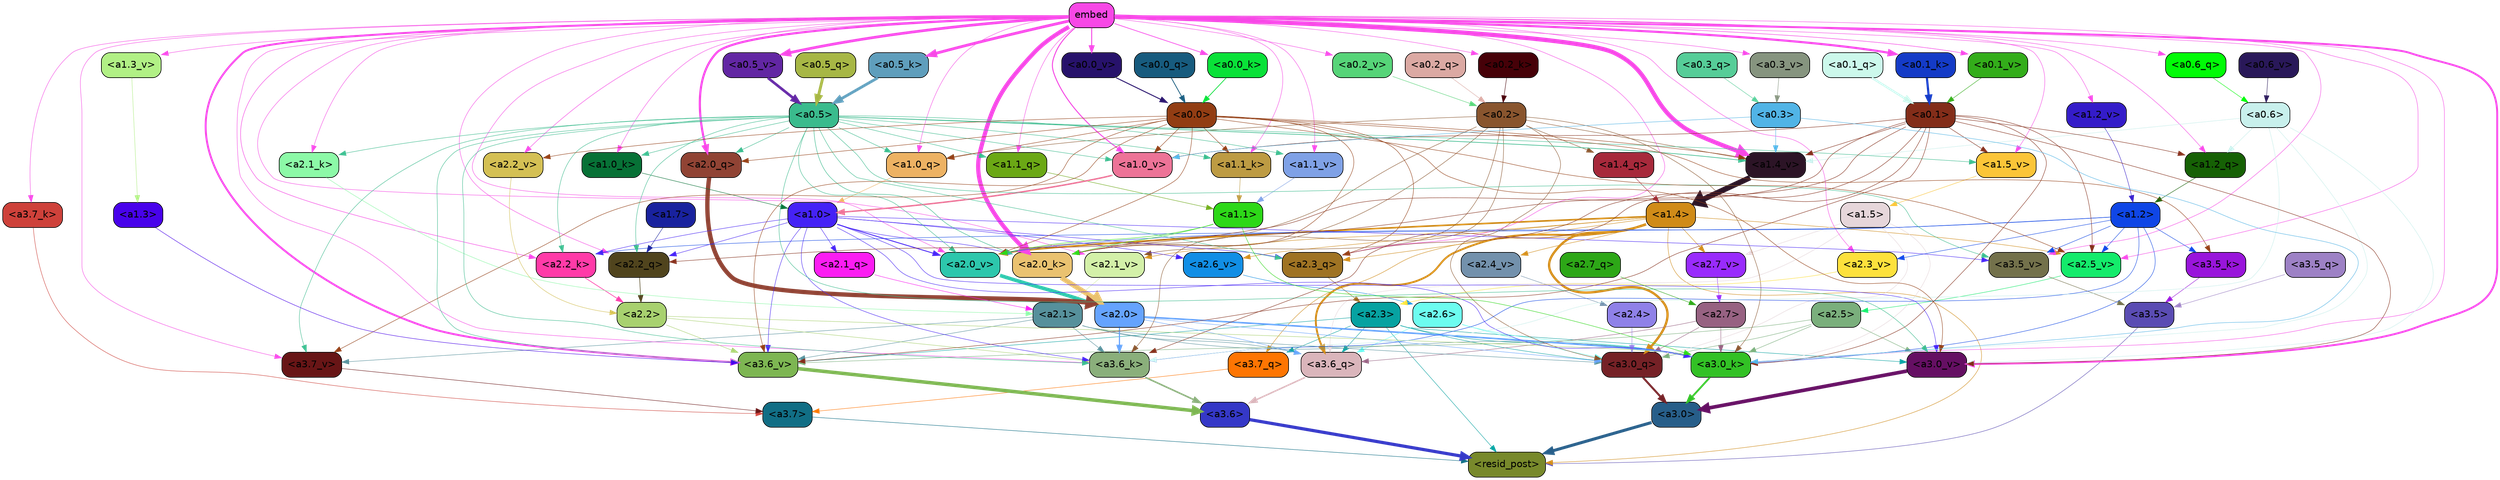 strict digraph "" {
	graph [bgcolor=transparent,
		layout=dot,
		overlap=false,
		splines=true
	];
	"<a3.7>"	[color=black,
		fillcolor="#116e85",
		fontname=Helvetica,
		shape=box,
		style="filled, rounded"];
	"<resid_post>"	[color=black,
		fillcolor="#78892b",
		fontname=Helvetica,
		shape=box,
		style="filled, rounded"];
	"<a3.7>" -> "<resid_post>"	[color="#116e85",
		penwidth=0.6239100098609924];
	"<a3.6>"	[color=black,
		fillcolor="#3538c7",
		fontname=Helvetica,
		shape=box,
		style="filled, rounded"];
	"<a3.6>" -> "<resid_post>"	[color="#3538c7",
		penwidth=4.569062113761902];
	"<a3.5>"	[color=black,
		fillcolor="#5a4cb3",
		fontname=Helvetica,
		shape=box,
		style="filled, rounded"];
	"<a3.5>" -> "<resid_post>"	[color="#5a4cb3",
		penwidth=0.6];
	"<a3.0>"	[color=black,
		fillcolor="#275e89",
		fontname=Helvetica,
		shape=box,
		style="filled, rounded"];
	"<a3.0>" -> "<resid_post>"	[color="#275e89",
		penwidth=4.283544182777405];
	"<a2.3>"	[color=black,
		fillcolor="#07a2a1",
		fontname=Helvetica,
		shape=box,
		style="filled, rounded"];
	"<a2.3>" -> "<resid_post>"	[color="#07a2a1",
		penwidth=0.6];
	"<a3.7_q>"	[color=black,
		fillcolor="#fe7502",
		fontname=Helvetica,
		shape=box,
		style="filled, rounded"];
	"<a2.3>" -> "<a3.7_q>"	[color="#07a2a1",
		penwidth=0.6];
	"<a3.6_q>"	[color=black,
		fillcolor="#dab5bb",
		fontname=Helvetica,
		shape=box,
		style="filled, rounded"];
	"<a2.3>" -> "<a3.6_q>"	[color="#07a2a1",
		penwidth=0.6];
	"<a3.0_q>"	[color=black,
		fillcolor="#752126",
		fontname=Helvetica,
		shape=box,
		style="filled, rounded"];
	"<a2.3>" -> "<a3.0_q>"	[color="#07a2a1",
		penwidth=0.6];
	"<a3.0_k>"	[color=black,
		fillcolor="#32c125",
		fontname=Helvetica,
		shape=box,
		style="filled, rounded"];
	"<a2.3>" -> "<a3.0_k>"	[color="#07a2a1",
		penwidth=0.6];
	"<a3.6_v>"	[color=black,
		fillcolor="#7db652",
		fontname=Helvetica,
		shape=box,
		style="filled, rounded"];
	"<a2.3>" -> "<a3.6_v>"	[color="#07a2a1",
		penwidth=0.6];
	"<a3.0_v>"	[color=black,
		fillcolor="#650f63",
		fontname=Helvetica,
		shape=box,
		style="filled, rounded"];
	"<a2.3>" -> "<a3.0_v>"	[color="#07a2a1",
		penwidth=0.6];
	"<a1.4>"	[color=black,
		fillcolor="#d08b18",
		fontname=Helvetica,
		shape=box,
		style="filled, rounded"];
	"<a1.4>" -> "<resid_post>"	[color="#d08b18",
		penwidth=0.6];
	"<a1.4>" -> "<a3.7_q>"	[color="#d08b18",
		penwidth=0.6];
	"<a1.4>" -> "<a3.6_q>"	[color="#d08b18",
		penwidth=2.6908124685287476];
	"<a1.4>" -> "<a3.0_q>"	[color="#d08b18",
		penwidth=3.32076895236969];
	"<a2.3_q>"	[color=black,
		fillcolor="#9f7323",
		fontname=Helvetica,
		shape=box,
		style="filled, rounded"];
	"<a1.4>" -> "<a2.3_q>"	[color="#d08b18",
		penwidth=0.6];
	"<a2.7_v>"	[color=black,
		fillcolor="#992bfc",
		fontname=Helvetica,
		shape=box,
		style="filled, rounded"];
	"<a1.4>" -> "<a2.7_v>"	[color="#d08b18",
		penwidth=0.6];
	"<a2.6_v>"	[color=black,
		fillcolor="#118ee5",
		fontname=Helvetica,
		shape=box,
		style="filled, rounded"];
	"<a1.4>" -> "<a2.6_v>"	[color="#d08b18",
		penwidth=0.6];
	"<a2.5_v>"	[color=black,
		fillcolor="#14eb6b",
		fontname=Helvetica,
		shape=box,
		style="filled, rounded"];
	"<a1.4>" -> "<a2.5_v>"	[color="#d08b18",
		penwidth=0.6];
	"<a2.4_v>"	[color=black,
		fillcolor="#7391ac",
		fontname=Helvetica,
		shape=box,
		style="filled, rounded"];
	"<a1.4>" -> "<a2.4_v>"	[color="#d08b18",
		penwidth=0.6];
	"<a2.1_v>"	[color=black,
		fillcolor="#d3f0a8",
		fontname=Helvetica,
		shape=box,
		style="filled, rounded"];
	"<a1.4>" -> "<a2.1_v>"	[color="#d08b18",
		penwidth=0.6];
	"<a2.0_v>"	[color=black,
		fillcolor="#2dc7ac",
		fontname=Helvetica,
		shape=box,
		style="filled, rounded"];
	"<a1.4>" -> "<a2.0_v>"	[color="#d08b18",
		penwidth=2.3065454959869385];
	"<a3.7_q>" -> "<a3.7>"	[color="#fe7502",
		penwidth=0.6];
	"<a3.6_q>" -> "<a3.6>"	[color="#dab5bb",
		penwidth=2.03758105635643];
	"<a3.5_q>"	[color=black,
		fillcolor="#9d81c5",
		fontname=Helvetica,
		shape=box,
		style="filled, rounded"];
	"<a3.5_q>" -> "<a3.5>"	[color="#9d81c5",
		penwidth=0.6];
	"<a3.0_q>" -> "<a3.0>"	[color="#752126",
		penwidth=2.8638100624084473];
	"<a3.7_k>"	[color=black,
		fillcolor="#ce413a",
		fontname=Helvetica,
		shape=box,
		style="filled, rounded"];
	"<a3.7_k>" -> "<a3.7>"	[color="#ce413a",
		penwidth=0.6];
	"<a3.6_k>"	[color=black,
		fillcolor="#8aaf7b",
		fontname=Helvetica,
		shape=box,
		style="filled, rounded"];
	"<a3.6_k>" -> "<a3.6>"	[color="#8aaf7b",
		penwidth=2.174198240041733];
	"<a3.5_k>"	[color=black,
		fillcolor="#9915db",
		fontname=Helvetica,
		shape=box,
		style="filled, rounded"];
	"<a3.5_k>" -> "<a3.5>"	[color="#9915db",
		penwidth=0.6];
	"<a3.0_k>" -> "<a3.0>"	[color="#32c125",
		penwidth=2.6274144649505615];
	"<a3.7_v>"	[color=black,
		fillcolor="#681516",
		fontname=Helvetica,
		shape=box,
		style="filled, rounded"];
	"<a3.7_v>" -> "<a3.7>"	[color="#681516",
		penwidth=0.6];
	"<a3.6_v>" -> "<a3.6>"	[color="#7db652",
		penwidth=5.002329230308533];
	"<a3.5_v>"	[color=black,
		fillcolor="#73714b",
		fontname=Helvetica,
		shape=box,
		style="filled, rounded"];
	"<a3.5_v>" -> "<a3.5>"	[color="#73714b",
		penwidth=0.6];
	"<a3.0_v>" -> "<a3.0>"	[color="#650f63",
		penwidth=5.188832879066467];
	"<a2.7>"	[color=black,
		fillcolor="#976282",
		fontname=Helvetica,
		shape=box,
		style="filled, rounded"];
	"<a2.7>" -> "<a3.6_q>"	[color="#976282",
		penwidth=0.6];
	"<a2.7>" -> "<a3.0_q>"	[color="#976282",
		penwidth=0.6];
	"<a2.7>" -> "<a3.0_k>"	[color="#976282",
		penwidth=0.6];
	"<a2.6>"	[color=black,
		fillcolor="#6cfcef",
		fontname=Helvetica,
		shape=box,
		style="filled, rounded"];
	"<a2.6>" -> "<a3.6_q>"	[color="#6cfcef",
		penwidth=0.6];
	"<a2.6>" -> "<a3.0_q>"	[color="#6cfcef",
		penwidth=0.6];
	"<a2.6>" -> "<a3.0_k>"	[color="#6cfcef",
		penwidth=0.6];
	"<a2.1>"	[color=black,
		fillcolor="#56909b",
		fontname=Helvetica,
		shape=box,
		style="filled, rounded"];
	"<a2.1>" -> "<a3.6_q>"	[color="#56909b",
		penwidth=0.6];
	"<a2.1>" -> "<a3.0_q>"	[color="#56909b",
		penwidth=0.6];
	"<a2.1>" -> "<a3.6_k>"	[color="#56909b",
		penwidth=0.6];
	"<a2.1>" -> "<a3.0_k>"	[color="#56909b",
		penwidth=0.6];
	"<a2.1>" -> "<a3.7_v>"	[color="#56909b",
		penwidth=0.6];
	"<a2.1>" -> "<a3.6_v>"	[color="#56909b",
		penwidth=0.6];
	"<a2.0>"	[color=black,
		fillcolor="#65a3fe",
		fontname=Helvetica,
		shape=box,
		style="filled, rounded"];
	"<a2.0>" -> "<a3.6_q>"	[color="#65a3fe",
		penwidth=0.6];
	"<a2.0>" -> "<a3.0_q>"	[color="#65a3fe",
		penwidth=0.6];
	"<a2.0>" -> "<a3.6_k>"	[color="#65a3fe",
		penwidth=1.6254686117172241];
	"<a2.0>" -> "<a3.0_k>"	[color="#65a3fe",
		penwidth=2.182972814887762];
	"<a1.5>"	[color=black,
		fillcolor="#e6d6da",
		fontname=Helvetica,
		shape=box,
		style="filled, rounded"];
	"<a1.5>" -> "<a3.6_q>"	[color="#e6d6da",
		penwidth=0.6];
	"<a1.5>" -> "<a3.0_q>"	[color="#e6d6da",
		penwidth=0.6];
	"<a1.5>" -> "<a3.0_k>"	[color="#e6d6da",
		penwidth=0.6];
	"<a1.5>" -> "<a2.7_v>"	[color="#e6d6da",
		penwidth=0.6];
	"<a2.5>"	[color=black,
		fillcolor="#7aaf7c",
		fontname=Helvetica,
		shape=box,
		style="filled, rounded"];
	"<a2.5>" -> "<a3.0_q>"	[color="#7aaf7c",
		penwidth=0.6];
	"<a2.5>" -> "<a3.0_k>"	[color="#7aaf7c",
		penwidth=0.6];
	"<a2.5>" -> "<a3.6_v>"	[color="#7aaf7c",
		penwidth=0.6];
	"<a2.5>" -> "<a3.0_v>"	[color="#7aaf7c",
		penwidth=0.6];
	"<a2.4>"	[color=black,
		fillcolor="#8f81e8",
		fontname=Helvetica,
		shape=box,
		style="filled, rounded"];
	"<a2.4>" -> "<a3.0_q>"	[color="#8f81e8",
		penwidth=0.6];
	"<a0.2>"	[color=black,
		fillcolor="#89552e",
		fontname=Helvetica,
		shape=box,
		style="filled, rounded"];
	"<a0.2>" -> "<a3.0_q>"	[color="#89552e",
		penwidth=0.6];
	"<a0.2>" -> "<a3.6_k>"	[color="#89552e",
		penwidth=0.6];
	"<a0.2>" -> "<a3.0_k>"	[color="#89552e",
		penwidth=0.6];
	"<a2.0_k>"	[color=black,
		fillcolor="#eac270",
		fontname=Helvetica,
		shape=box,
		style="filled, rounded"];
	"<a0.2>" -> "<a2.0_k>"	[color="#89552e",
		penwidth=0.6];
	"<a0.2>" -> "<a2.1_v>"	[color="#89552e",
		penwidth=0.6];
	"<a0.2>" -> "<a2.0_v>"	[color="#89552e",
		penwidth=0.6];
	"<a1.4_q>"	[color=black,
		fillcolor="#a7293b",
		fontname=Helvetica,
		shape=box,
		style="filled, rounded"];
	"<a0.2>" -> "<a1.4_q>"	[color="#89552e",
		penwidth=0.6];
	"<a1.0_q>"	[color=black,
		fillcolor="#edb263",
		fontname=Helvetica,
		shape=box,
		style="filled, rounded"];
	"<a0.2>" -> "<a1.0_q>"	[color="#89552e",
		penwidth=0.6];
	"<a1.4_v>"	[color=black,
		fillcolor="#2c1426",
		fontname=Helvetica,
		shape=box,
		style="filled, rounded"];
	"<a0.2>" -> "<a1.4_v>"	[color="#89552e",
		penwidth=0.6];
	embed	[color=black,
		fillcolor="#f748e6",
		fontname=Helvetica,
		shape=box,
		style="filled, rounded"];
	embed -> "<a3.7_k>"	[color="#f748e6",
		penwidth=0.6];
	embed -> "<a3.6_k>"	[color="#f748e6",
		penwidth=0.6];
	embed -> "<a3.0_k>"	[color="#f748e6",
		penwidth=0.6];
	embed -> "<a3.7_v>"	[color="#f748e6",
		penwidth=0.6];
	embed -> "<a3.6_v>"	[color="#f748e6",
		penwidth=2.809220314025879];
	embed -> "<a3.5_v>"	[color="#f748e6",
		penwidth=0.6];
	embed -> "<a3.0_v>"	[color="#f748e6",
		penwidth=2.754121422767639];
	embed -> "<a2.3_q>"	[color="#f748e6",
		penwidth=0.6];
	"<a2.2_q>"	[color=black,
		fillcolor="#50441d",
		fontname=Helvetica,
		shape=box,
		style="filled, rounded"];
	embed -> "<a2.2_q>"	[color="#f748e6",
		penwidth=0.6];
	"<a2.0_q>"	[color=black,
		fillcolor="#904334",
		fontname=Helvetica,
		shape=box,
		style="filled, rounded"];
	embed -> "<a2.0_q>"	[color="#f748e6",
		penwidth=3.102177858352661];
	"<a2.2_k>"	[color=black,
		fillcolor="#ff3ba8",
		fontname=Helvetica,
		shape=box,
		style="filled, rounded"];
	embed -> "<a2.2_k>"	[color="#f748e6",
		penwidth=0.6805839538574219];
	"<a2.1_k>"	[color=black,
		fillcolor="#8cf9a7",
		fontname=Helvetica,
		shape=box,
		style="filled, rounded"];
	embed -> "<a2.1_k>"	[color="#f748e6",
		penwidth=0.6];
	embed -> "<a2.0_k>"	[color="#f748e6",
		penwidth=5.977519929409027];
	embed -> "<a2.5_v>"	[color="#f748e6",
		penwidth=0.6];
	"<a2.3_v>"	[color=black,
		fillcolor="#fde13c",
		fontname=Helvetica,
		shape=box,
		style="filled, rounded"];
	embed -> "<a2.3_v>"	[color="#f748e6",
		penwidth=0.6];
	"<a2.2_v>"	[color=black,
		fillcolor="#d4c054",
		fontname=Helvetica,
		shape=box,
		style="filled, rounded"];
	embed -> "<a2.2_v>"	[color="#f748e6",
		penwidth=0.6436443328857422];
	embed -> "<a2.1_v>"	[color="#f748e6",
		penwidth=0.6];
	embed -> "<a2.0_v>"	[color="#f748e6",
		penwidth=0.6];
	"<a1.2_q>"	[color=black,
		fillcolor="#166105",
		fontname=Helvetica,
		shape=box,
		style="filled, rounded"];
	embed -> "<a1.2_q>"	[color="#f748e6",
		penwidth=0.6224298477172852];
	"<a1.1_q>"	[color=black,
		fillcolor="#6ba815",
		fontname=Helvetica,
		shape=box,
		style="filled, rounded"];
	embed -> "<a1.1_q>"	[color="#f748e6",
		penwidth=0.6];
	embed -> "<a1.0_q>"	[color="#f748e6",
		penwidth=0.6];
	"<a1.1_k>"	[color=black,
		fillcolor="#bd9b43",
		fontname=Helvetica,
		shape=box,
		style="filled, rounded"];
	embed -> "<a1.1_k>"	[color="#f748e6",
		penwidth=0.6];
	"<a1.0_k>"	[color=black,
		fillcolor="#077136",
		fontname=Helvetica,
		shape=box,
		style="filled, rounded"];
	embed -> "<a1.0_k>"	[color="#f748e6",
		penwidth=0.6];
	"<a1.5_v>"	[color=black,
		fillcolor="#fbc538",
		fontname=Helvetica,
		shape=box,
		style="filled, rounded"];
	embed -> "<a1.5_v>"	[color="#f748e6",
		penwidth=0.6];
	embed -> "<a1.4_v>"	[color="#f748e6",
		penwidth=6.155339062213898];
	"<a1.3_v>"	[color=black,
		fillcolor="#b1f085",
		fontname=Helvetica,
		shape=box,
		style="filled, rounded"];
	embed -> "<a1.3_v>"	[color="#f748e6",
		penwidth=0.6];
	"<a1.2_v>"	[color=black,
		fillcolor="#341cc9",
		fontname=Helvetica,
		shape=box,
		style="filled, rounded"];
	embed -> "<a1.2_v>"	[color="#f748e6",
		penwidth=0.6];
	"<a1.1_v>"	[color=black,
		fillcolor="#7fa1e6",
		fontname=Helvetica,
		shape=box,
		style="filled, rounded"];
	embed -> "<a1.1_v>"	[color="#f748e6",
		penwidth=0.6];
	"<a1.0_v>"	[color=black,
		fillcolor="#ed7397",
		fontname=Helvetica,
		shape=box,
		style="filled, rounded"];
	embed -> "<a1.0_v>"	[color="#f748e6",
		penwidth=1.3890299797058105];
	"<a0.6_q>"	[color=black,
		fillcolor="#01fb07",
		fontname=Helvetica,
		shape=box,
		style="filled, rounded"];
	embed -> "<a0.6_q>"	[color="#f748e6",
		penwidth=0.6];
	"<a0.5_k>"	[color=black,
		fillcolor="#5f9ebc",
		fontname=Helvetica,
		shape=box,
		style="filled, rounded"];
	embed -> "<a0.5_k>"	[color="#f748e6",
		penwidth=3.961596131324768];
	"<a0.2_k>"	[color=black,
		fillcolor="#460108",
		fontname=Helvetica,
		shape=box,
		style="filled, rounded"];
	embed -> "<a0.2_k>"	[color="#f748e6",
		penwidth=0.6];
	"<a0.1_k>"	[color=black,
		fillcolor="#143bc7",
		fontname=Helvetica,
		shape=box,
		style="filled, rounded"];
	embed -> "<a0.1_k>"	[color="#f748e6",
		penwidth=3.0873727798461914];
	"<a0.0_k>"	[color=black,
		fillcolor="#09e138",
		fontname=Helvetica,
		shape=box,
		style="filled, rounded"];
	embed -> "<a0.0_k>"	[color="#f748e6",
		penwidth=1.0056166648864746];
	"<a0.5_v>"	[color=black,
		fillcolor="#6226a3",
		fontname=Helvetica,
		shape=box,
		style="filled, rounded"];
	embed -> "<a0.5_v>"	[color="#f748e6",
		penwidth=3.8657681941986084];
	"<a0.3_v>"	[color=black,
		fillcolor="#86947f",
		fontname=Helvetica,
		shape=box,
		style="filled, rounded"];
	embed -> "<a0.3_v>"	[color="#f748e6",
		penwidth=0.6];
	"<a0.2_v>"	[color=black,
		fillcolor="#56d478",
		fontname=Helvetica,
		shape=box,
		style="filled, rounded"];
	embed -> "<a0.2_v>"	[color="#f748e6",
		penwidth=0.6];
	"<a0.1_v>"	[color=black,
		fillcolor="#33ad1a",
		fontname=Helvetica,
		shape=box,
		style="filled, rounded"];
	embed -> "<a0.1_v>"	[color="#f748e6",
		penwidth=0.7226338386535645];
	"<a0.0_v>"	[color=black,
		fillcolor="#27126b",
		fontname=Helvetica,
		shape=box,
		style="filled, rounded"];
	embed -> "<a0.0_v>"	[color="#f748e6",
		penwidth=1.3709254264831543];
	"<a2.2>"	[color=black,
		fillcolor="#a8d16f",
		fontname=Helvetica,
		shape=box,
		style="filled, rounded"];
	"<a2.2>" -> "<a3.6_k>"	[color="#a8d16f",
		penwidth=0.6];
	"<a2.2>" -> "<a3.0_k>"	[color="#a8d16f",
		penwidth=0.6065438985824585];
	"<a2.2>" -> "<a3.6_v>"	[color="#a8d16f",
		penwidth=0.6];
	"<a1.2>"	[color=black,
		fillcolor="#0f46e6",
		fontname=Helvetica,
		shape=box,
		style="filled, rounded"];
	"<a1.2>" -> "<a3.6_k>"	[color="#0f46e6",
		penwidth=0.6];
	"<a1.2>" -> "<a3.5_k>"	[color="#0f46e6",
		penwidth=0.6];
	"<a1.2>" -> "<a3.0_k>"	[color="#0f46e6",
		penwidth=0.6];
	"<a1.2>" -> "<a3.5_v>"	[color="#0f46e6",
		penwidth=0.6];
	"<a1.2>" -> "<a2.2_k>"	[color="#0f46e6",
		penwidth=0.6];
	"<a1.2>" -> "<a2.5_v>"	[color="#0f46e6",
		penwidth=0.6];
	"<a1.2>" -> "<a2.3_v>"	[color="#0f46e6",
		penwidth=0.6];
	"<a1.2>" -> "<a2.0_v>"	[color="#0f46e6",
		penwidth=0.6];
	"<a1.0>"	[color=black,
		fillcolor="#4522f6",
		fontname=Helvetica,
		shape=box,
		style="filled, rounded"];
	"<a1.0>" -> "<a3.6_k>"	[color="#4522f6",
		penwidth=0.6];
	"<a1.0>" -> "<a3.0_k>"	[color="#4522f6",
		penwidth=0.6];
	"<a1.0>" -> "<a3.6_v>"	[color="#4522f6",
		penwidth=0.6];
	"<a1.0>" -> "<a3.5_v>"	[color="#4522f6",
		penwidth=0.6];
	"<a1.0>" -> "<a3.0_v>"	[color="#4522f6",
		penwidth=0.6];
	"<a1.0>" -> "<a2.3_q>"	[color="#4522f6",
		penwidth=0.6];
	"<a1.0>" -> "<a2.2_q>"	[color="#4522f6",
		penwidth=0.6];
	"<a2.1_q>"	[color=black,
		fillcolor="#fb1cf2",
		fontname=Helvetica,
		shape=box,
		style="filled, rounded"];
	"<a1.0>" -> "<a2.1_q>"	[color="#4522f6",
		penwidth=0.6];
	"<a1.0>" -> "<a2.2_k>"	[color="#4522f6",
		penwidth=0.6];
	"<a1.0>" -> "<a2.0_k>"	[color="#4522f6",
		penwidth=0.6];
	"<a1.0>" -> "<a2.6_v>"	[color="#4522f6",
		penwidth=0.6];
	"<a1.0>" -> "<a2.0_v>"	[color="#4522f6",
		penwidth=1.2192587852478027];
	"<a0.6>"	[color=black,
		fillcolor="#c8f0ec",
		fontname=Helvetica,
		shape=box,
		style="filled, rounded"];
	"<a0.6>" -> "<a3.6_k>"	[color="#c8f0ec",
		penwidth=0.6];
	"<a0.6>" -> "<a3.0_k>"	[color="#c8f0ec",
		penwidth=0.6];
	"<a0.6>" -> "<a3.0_v>"	[color="#c8f0ec",
		penwidth=0.6];
	"<a0.6>" -> "<a1.2_q>"	[color="#c8f0ec",
		penwidth=0.6];
	"<a0.6>" -> "<a1.4_v>"	[color="#c8f0ec",
		penwidth=0.6];
	"<a0.5>"	[color=black,
		fillcolor="#3abb8d",
		fontname=Helvetica,
		shape=box,
		style="filled, rounded"];
	"<a0.5>" -> "<a3.6_k>"	[color="#3abb8d",
		penwidth=0.6];
	"<a0.5>" -> "<a3.7_v>"	[color="#3abb8d",
		penwidth=0.6];
	"<a0.5>" -> "<a3.6_v>"	[color="#3abb8d",
		penwidth=0.6];
	"<a0.5>" -> "<a3.5_v>"	[color="#3abb8d",
		penwidth=0.6];
	"<a0.5>" -> "<a3.0_v>"	[color="#3abb8d",
		penwidth=0.6120390892028809];
	"<a0.5>" -> "<a2.3_q>"	[color="#3abb8d",
		penwidth=0.6];
	"<a0.5>" -> "<a2.2_q>"	[color="#3abb8d",
		penwidth=0.6];
	"<a0.5>" -> "<a2.0_q>"	[color="#3abb8d",
		penwidth=0.6];
	"<a0.5>" -> "<a2.2_k>"	[color="#3abb8d",
		penwidth=0.6];
	"<a0.5>" -> "<a2.1_k>"	[color="#3abb8d",
		penwidth=0.6];
	"<a0.5>" -> "<a2.0_k>"	[color="#3abb8d",
		penwidth=0.658348560333252];
	"<a0.5>" -> "<a2.0_v>"	[color="#3abb8d",
		penwidth=0.6];
	"<a0.5>" -> "<a1.1_q>"	[color="#3abb8d",
		penwidth=0.6];
	"<a0.5>" -> "<a1.0_q>"	[color="#3abb8d",
		penwidth=0.6];
	"<a0.5>" -> "<a1.1_k>"	[color="#3abb8d",
		penwidth=0.6];
	"<a0.5>" -> "<a1.0_k>"	[color="#3abb8d",
		penwidth=0.6];
	"<a0.5>" -> "<a1.5_v>"	[color="#3abb8d",
		penwidth=0.6];
	"<a0.5>" -> "<a1.4_v>"	[color="#3abb8d",
		penwidth=0.9002184867858887];
	"<a0.5>" -> "<a1.1_v>"	[color="#3abb8d",
		penwidth=0.6];
	"<a0.5>" -> "<a1.0_v>"	[color="#3abb8d",
		penwidth=0.6];
	"<a0.1>"	[color=black,
		fillcolor="#832d19",
		fontname=Helvetica,
		shape=box,
		style="filled, rounded"];
	"<a0.1>" -> "<a3.6_k>"	[color="#832d19",
		penwidth=0.6];
	"<a0.1>" -> "<a3.0_k>"	[color="#832d19",
		penwidth=0.6];
	"<a0.1>" -> "<a3.6_v>"	[color="#832d19",
		penwidth=0.6];
	"<a0.1>" -> "<a3.0_v>"	[color="#832d19",
		penwidth=0.6];
	"<a0.1>" -> "<a2.3_q>"	[color="#832d19",
		penwidth=0.6];
	"<a0.1>" -> "<a2.2_q>"	[color="#832d19",
		penwidth=0.6];
	"<a0.1>" -> "<a2.0_k>"	[color="#832d19",
		penwidth=0.6];
	"<a0.1>" -> "<a2.5_v>"	[color="#832d19",
		penwidth=0.6];
	"<a0.1>" -> "<a1.2_q>"	[color="#832d19",
		penwidth=0.6];
	"<a0.1>" -> "<a1.5_v>"	[color="#832d19",
		penwidth=0.6];
	"<a0.1>" -> "<a1.4_v>"	[color="#832d19",
		penwidth=0.6];
	"<a0.1>" -> "<a1.0_v>"	[color="#832d19",
		penwidth=0.6];
	"<a0.0>"	[color=black,
		fillcolor="#923d13",
		fontname=Helvetica,
		shape=box,
		style="filled, rounded"];
	"<a0.0>" -> "<a3.5_k>"	[color="#923d13",
		penwidth=0.6];
	"<a0.0>" -> "<a3.7_v>"	[color="#923d13",
		penwidth=0.6];
	"<a0.0>" -> "<a3.6_v>"	[color="#923d13",
		penwidth=0.6];
	"<a0.0>" -> "<a3.0_v>"	[color="#923d13",
		penwidth=0.6];
	"<a0.0>" -> "<a2.3_q>"	[color="#923d13",
		penwidth=0.6];
	"<a0.0>" -> "<a2.0_q>"	[color="#923d13",
		penwidth=0.6];
	"<a0.0>" -> "<a2.0_k>"	[color="#923d13",
		penwidth=0.6];
	"<a0.0>" -> "<a2.5_v>"	[color="#923d13",
		penwidth=0.6];
	"<a0.0>" -> "<a2.2_v>"	[color="#923d13",
		penwidth=0.6];
	"<a0.0>" -> "<a2.0_v>"	[color="#923d13",
		penwidth=0.6];
	"<a0.0>" -> "<a1.0_q>"	[color="#923d13",
		penwidth=0.6];
	"<a0.0>" -> "<a1.1_k>"	[color="#923d13",
		penwidth=0.6];
	"<a0.0>" -> "<a1.4_v>"	[color="#923d13",
		penwidth=0.6];
	"<a0.0>" -> "<a1.0_v>"	[color="#923d13",
		penwidth=0.6];
	"<a1.1>"	[color=black,
		fillcolor="#2dd818",
		fontname=Helvetica,
		shape=box,
		style="filled, rounded"];
	"<a1.1>" -> "<a3.0_k>"	[color="#2dd818",
		penwidth=0.6];
	"<a1.1>" -> "<a2.0_k>"	[color="#2dd818",
		penwidth=0.6];
	"<a1.1>" -> "<a2.0_v>"	[color="#2dd818",
		penwidth=0.6];
	"<a0.3>"	[color=black,
		fillcolor="#51b4e6",
		fontname=Helvetica,
		shape=box,
		style="filled, rounded"];
	"<a0.3>" -> "<a3.0_k>"	[color="#51b4e6",
		penwidth=0.6];
	"<a0.3>" -> "<a1.4_v>"	[color="#51b4e6",
		penwidth=0.6];
	"<a0.3>" -> "<a1.0_v>"	[color="#51b4e6",
		penwidth=0.6];
	"<a1.3>"	[color=black,
		fillcolor="#4802eb",
		fontname=Helvetica,
		shape=box,
		style="filled, rounded"];
	"<a1.3>" -> "<a3.6_v>"	[color="#4802eb",
		penwidth=0.6];
	"<a2.7_q>"	[color=black,
		fillcolor="#2da717",
		fontname=Helvetica,
		shape=box,
		style="filled, rounded"];
	"<a2.7_q>" -> "<a2.7>"	[color="#2da717",
		penwidth=0.6];
	"<a2.3_q>" -> "<a2.3>"	[color="#9f7323",
		penwidth=0.6];
	"<a2.2_q>" -> "<a2.2>"	[color="#50441d",
		penwidth=0.7585353851318359];
	"<a2.1_q>" -> "<a2.1>"	[color="#fb1cf2",
		penwidth=0.6];
	"<a2.0_q>" -> "<a2.0>"	[color="#904334",
		penwidth=6.189085364341736];
	"<a2.2_k>" -> "<a2.2>"	[color="#ff3ba8",
		penwidth=0.87534499168396];
	"<a2.1_k>" -> "<a2.1>"	[color="#8cf9a7",
		penwidth=0.6];
	"<a2.0_k>" -> "<a2.0>"	[color="#eac270",
		penwidth=7.056803464889526];
	"<a2.7_v>" -> "<a2.7>"	[color="#992bfc",
		penwidth=0.6];
	"<a2.6_v>" -> "<a2.6>"	[color="#118ee5",
		penwidth=0.6];
	"<a2.5_v>" -> "<a2.5>"	[color="#14eb6b",
		penwidth=0.6];
	"<a2.4_v>" -> "<a2.4>"	[color="#7391ac",
		penwidth=0.6];
	"<a2.3_v>" -> "<a2.3>"	[color="#fde13c",
		penwidth=0.6];
	"<a2.2_v>" -> "<a2.2>"	[color="#d4c054",
		penwidth=0.6];
	"<a2.1_v>" -> "<a2.1>"	[color="#d3f0a8",
		penwidth=0.6];
	"<a2.0_v>" -> "<a2.0>"	[color="#2dc7ac",
		penwidth=5.12138295173645];
	"<a1.7>"	[color=black,
		fillcolor="#19229e",
		fontname=Helvetica,
		shape=box,
		style="filled, rounded"];
	"<a1.7>" -> "<a2.2_q>"	[color="#19229e",
		penwidth=0.6];
	"<a1.4_q>" -> "<a1.4>"	[color="#a7293b",
		penwidth=0.6];
	"<a1.2_q>" -> "<a1.2>"	[color="#166105",
		penwidth=0.6036911010742188];
	"<a1.1_q>" -> "<a1.1>"	[color="#6ba815",
		penwidth=0.6];
	"<a1.0_q>" -> "<a1.0>"	[color="#edb263",
		penwidth=0.6];
	"<a1.1_k>" -> "<a1.1>"	[color="#bd9b43",
		penwidth=0.6];
	"<a1.0_k>" -> "<a1.0>"	[color="#077136",
		penwidth=0.6];
	"<a1.5_v>" -> "<a1.5>"	[color="#fbc538",
		penwidth=0.6];
	"<a1.4_v>" -> "<a1.4>"	[color="#2c1426",
		penwidth=7.850657939910889];
	"<a1.3_v>" -> "<a1.3>"	[color="#b1f085",
		penwidth=0.6];
	"<a1.2_v>" -> "<a1.2>"	[color="#341cc9",
		penwidth=0.6];
	"<a1.1_v>" -> "<a1.1>"	[color="#7fa1e6",
		penwidth=0.6];
	"<a1.0_v>" -> "<a1.0>"	[color="#ed7397",
		penwidth=2.021620035171509];
	"<a0.6_q>" -> "<a0.6>"	[color="#01fb07",
		penwidth=0.6];
	"<a0.5_q>"	[color=black,
		fillcolor="#a7b745",
		fontname=Helvetica,
		shape=box,
		style="filled, rounded"];
	"<a0.5_q>" -> "<a0.5>"	[color="#a7b745",
		penwidth=4.077653527259827];
	"<a0.3_q>"	[color=black,
		fillcolor="#56cd98",
		fontname=Helvetica,
		shape=box,
		style="filled, rounded"];
	"<a0.3_q>" -> "<a0.3>"	[color="#56cd98",
		penwidth=0.6];
	"<a0.2_q>"	[color=black,
		fillcolor="#dba9a3",
		fontname=Helvetica,
		shape=box,
		style="filled, rounded"];
	"<a0.2_q>" -> "<a0.2>"	[color="#dba9a3",
		penwidth=0.6];
	"<a0.1_q>"	[color=black,
		fillcolor="#ccf8eb",
		fontname=Helvetica,
		shape=box,
		style="filled, rounded"];
	"<a0.1_q>" -> "<a0.1>"	[color="#ccf8eb",
		penwidth=3.1134376525878906];
	"<a0.0_q>"	[color=black,
		fillcolor="#175b7e",
		fontname=Helvetica,
		shape=box,
		style="filled, rounded"];
	"<a0.0_q>" -> "<a0.0>"	[color="#175b7e",
		penwidth=1.0843520164489746];
	"<a0.5_k>" -> "<a0.5>"	[color="#5f9ebc",
		penwidth=3.968934178352356];
	"<a0.2_k>" -> "<a0.2>"	[color="#460108",
		penwidth=0.6];
	"<a0.1_k>" -> "<a0.1>"	[color="#143bc7",
		penwidth=3.0963125228881836];
	"<a0.0_k>" -> "<a0.0>"	[color="#09e138",
		penwidth=1.0073614120483398];
	"<a0.6_v>"	[color=black,
		fillcolor="#291859",
		fontname=Helvetica,
		shape=box,
		style="filled, rounded"];
	"<a0.6_v>" -> "<a0.6>"	[color="#291859",
		penwidth=0.6];
	"<a0.5_v>" -> "<a0.5>"	[color="#6226a3",
		penwidth=3.7172799110412598];
	"<a0.3_v>" -> "<a0.3>"	[color="#86947f",
		penwidth=0.6];
	"<a0.2_v>" -> "<a0.2>"	[color="#56d478",
		penwidth=0.6];
	"<a0.1_v>" -> "<a0.1>"	[color="#33ad1a",
		penwidth=0.602088451385498];
	"<a0.0_v>" -> "<a0.0>"	[color="#27126b",
		penwidth=1.3448786735534668];
}
